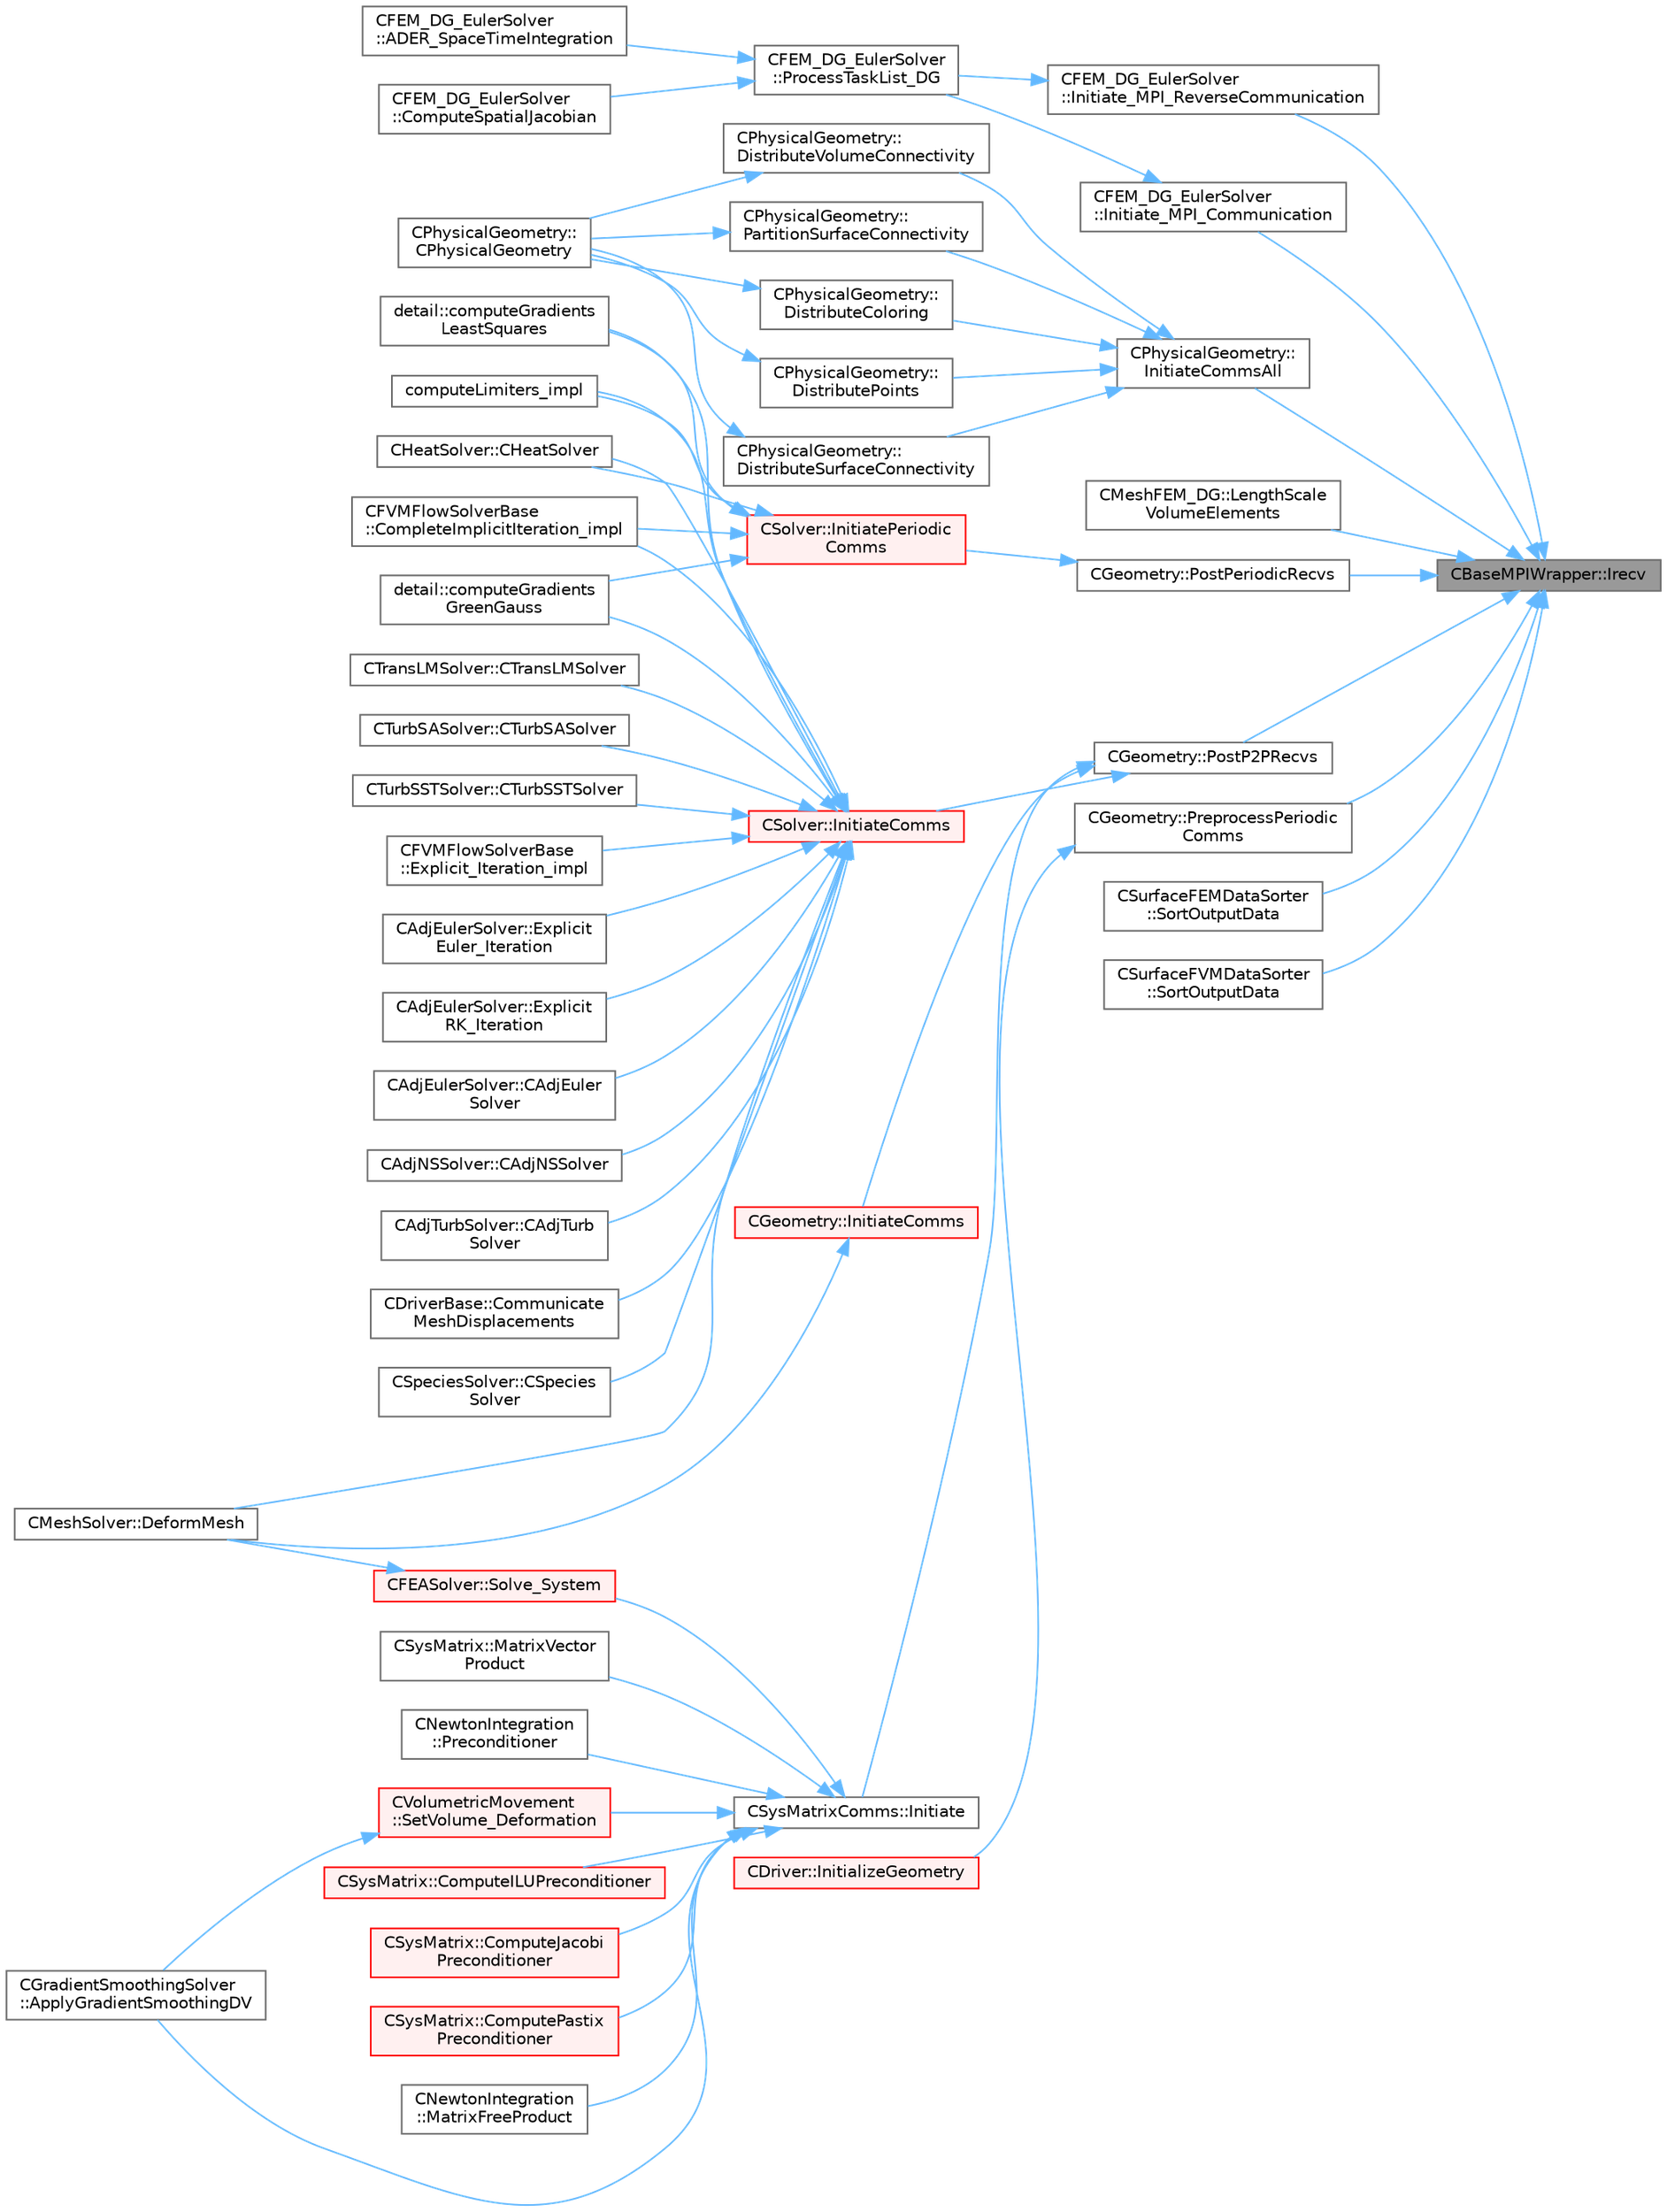 digraph "CBaseMPIWrapper::Irecv"
{
 // LATEX_PDF_SIZE
  bgcolor="transparent";
  edge [fontname=Helvetica,fontsize=10,labelfontname=Helvetica,labelfontsize=10];
  node [fontname=Helvetica,fontsize=10,shape=box,height=0.2,width=0.4];
  rankdir="RL";
  Node1 [id="Node000001",label="CBaseMPIWrapper::Irecv",height=0.2,width=0.4,color="gray40", fillcolor="grey60", style="filled", fontcolor="black",tooltip=" "];
  Node1 -> Node2 [id="edge1_Node000001_Node000002",dir="back",color="steelblue1",style="solid",tooltip=" "];
  Node2 [id="Node000002",label="CFEM_DG_EulerSolver\l::Initiate_MPI_Communication",height=0.2,width=0.4,color="grey40", fillcolor="white", style="filled",URL="$classCFEM__DG__EulerSolver.html#aef4dade05b74d3e36f5b2c91d0a6fa46",tooltip="Routine that initiates the non-blocking communication between ranks for the givem time level."];
  Node2 -> Node3 [id="edge2_Node000002_Node000003",dir="back",color="steelblue1",style="solid",tooltip=" "];
  Node3 [id="Node000003",label="CFEM_DG_EulerSolver\l::ProcessTaskList_DG",height=0.2,width=0.4,color="grey40", fillcolor="white", style="filled",URL="$classCFEM__DG__EulerSolver.html#ae807ca68b2d465020b63d617d54e339a",tooltip="Function, which processes the list of tasks to be executed by the DG solver."];
  Node3 -> Node4 [id="edge3_Node000003_Node000004",dir="back",color="steelblue1",style="solid",tooltip=" "];
  Node4 [id="Node000004",label="CFEM_DG_EulerSolver\l::ADER_SpaceTimeIntegration",height=0.2,width=0.4,color="grey40", fillcolor="white", style="filled",URL="$classCFEM__DG__EulerSolver.html#a0fe3772f40c29248f26fb08fa215af4e",tooltip="Function, to carry out the space time integration for ADER with time accurate local time stepping."];
  Node3 -> Node5 [id="edge4_Node000003_Node000005",dir="back",color="steelblue1",style="solid",tooltip=" "];
  Node5 [id="Node000005",label="CFEM_DG_EulerSolver\l::ComputeSpatialJacobian",height=0.2,width=0.4,color="grey40", fillcolor="white", style="filled",URL="$classCFEM__DG__EulerSolver.html#a370cb798d700bb080b52ec22834f78da",tooltip="Function, which controls the computation of the spatial Jacobian."];
  Node1 -> Node6 [id="edge5_Node000001_Node000006",dir="back",color="steelblue1",style="solid",tooltip=" "];
  Node6 [id="Node000006",label="CFEM_DG_EulerSolver\l::Initiate_MPI_ReverseCommunication",height=0.2,width=0.4,color="grey40", fillcolor="white", style="filled",URL="$classCFEM__DG__EulerSolver.html#a59148852103da2fb75a30e40f7ea4eb4",tooltip="Routine that initiates the reverse non-blocking communication between ranks."];
  Node6 -> Node3 [id="edge6_Node000006_Node000003",dir="back",color="steelblue1",style="solid",tooltip=" "];
  Node1 -> Node7 [id="edge7_Node000001_Node000007",dir="back",color="steelblue1",style="solid",tooltip=" "];
  Node7 [id="Node000007",label="CPhysicalGeometry::\lInitiateCommsAll",height=0.2,width=0.4,color="grey40", fillcolor="white", style="filled",URL="$classCPhysicalGeometry.html#a52f4041e9784f1165192417cf09387d2",tooltip="Routine to launch non-blocking sends and recvs amongst all processors."];
  Node7 -> Node8 [id="edge8_Node000007_Node000008",dir="back",color="steelblue1",style="solid",tooltip=" "];
  Node8 [id="Node000008",label="CPhysicalGeometry::\lDistributeColoring",height=0.2,width=0.4,color="grey40", fillcolor="white", style="filled",URL="$classCPhysicalGeometry.html#ae378288dab74085ca549a652369a6f76",tooltip="Distributes the coloring from ParMETIS so that each rank has complete information about the local gri..."];
  Node8 -> Node9 [id="edge9_Node000008_Node000009",dir="back",color="steelblue1",style="solid",tooltip=" "];
  Node9 [id="Node000009",label="CPhysicalGeometry::\lCPhysicalGeometry",height=0.2,width=0.4,color="grey40", fillcolor="white", style="filled",URL="$classCPhysicalGeometry.html#addad3f466423ba9243a396763d442f9a",tooltip="Accepts a geometry container holding a linearly partitioned grid with coloring performed by ParMETIS,..."];
  Node7 -> Node10 [id="edge10_Node000007_Node000010",dir="back",color="steelblue1",style="solid",tooltip=" "];
  Node10 [id="Node000010",label="CPhysicalGeometry::\lDistributePoints",height=0.2,width=0.4,color="grey40", fillcolor="white", style="filled",URL="$classCPhysicalGeometry.html#a34925ec2db6f388d2bd8bad6ad38a137",tooltip="Distribute the grid points, including ghost points, across all ranks based on a ParMETIS coloring."];
  Node10 -> Node9 [id="edge11_Node000010_Node000009",dir="back",color="steelblue1",style="solid",tooltip=" "];
  Node7 -> Node11 [id="edge12_Node000007_Node000011",dir="back",color="steelblue1",style="solid",tooltip=" "];
  Node11 [id="Node000011",label="CPhysicalGeometry::\lDistributeSurfaceConnectivity",height=0.2,width=0.4,color="grey40", fillcolor="white", style="filled",URL="$classCPhysicalGeometry.html#ab129d8da80848e89b8e97e309f4c1bc0",tooltip="Distribute the connectivity for a single surface element type in all markers across all ranks based o..."];
  Node11 -> Node9 [id="edge13_Node000011_Node000009",dir="back",color="steelblue1",style="solid",tooltip=" "];
  Node7 -> Node12 [id="edge14_Node000007_Node000012",dir="back",color="steelblue1",style="solid",tooltip=" "];
  Node12 [id="Node000012",label="CPhysicalGeometry::\lDistributeVolumeConnectivity",height=0.2,width=0.4,color="grey40", fillcolor="white", style="filled",URL="$classCPhysicalGeometry.html#a8d4cb42ae0466bac05c43aa9c12d9412",tooltip="Distribute the connectivity for a single volume element type across all ranks based on a ParMETIS col..."];
  Node12 -> Node9 [id="edge15_Node000012_Node000009",dir="back",color="steelblue1",style="solid",tooltip=" "];
  Node7 -> Node13 [id="edge16_Node000007_Node000013",dir="back",color="steelblue1",style="solid",tooltip=" "];
  Node13 [id="Node000013",label="CPhysicalGeometry::\lPartitionSurfaceConnectivity",height=0.2,width=0.4,color="grey40", fillcolor="white", style="filled",URL="$classCPhysicalGeometry.html#abb92b4ce2bf3bf4448180558a1dee85a",tooltip="Partition the marker connectivity held on the master rank according to a linear partitioning."];
  Node13 -> Node9 [id="edge17_Node000013_Node000009",dir="back",color="steelblue1",style="solid",tooltip=" "];
  Node1 -> Node14 [id="edge18_Node000001_Node000014",dir="back",color="steelblue1",style="solid",tooltip=" "];
  Node14 [id="Node000014",label="CMeshFEM_DG::LengthScale\lVolumeElements",height=0.2,width=0.4,color="grey40", fillcolor="white", style="filled",URL="$classCMeshFEM__DG.html#a35b7f0629dd61c88ca4dfbbda1c5e875",tooltip="Function, which computes a length scale of the volume elements."];
  Node1 -> Node15 [id="edge19_Node000001_Node000015",dir="back",color="steelblue1",style="solid",tooltip=" "];
  Node15 [id="Node000015",label="CGeometry::PostP2PRecvs",height=0.2,width=0.4,color="grey40", fillcolor="white", style="filled",URL="$classCGeometry.html#a0951357cde88070db559d6d2511a515d",tooltip="Routine to launch non-blocking recvs only for all point-to-point communication with neighboring parti..."];
  Node15 -> Node16 [id="edge20_Node000015_Node000016",dir="back",color="steelblue1",style="solid",tooltip=" "];
  Node16 [id="Node000016",label="CSysMatrixComms::Initiate",height=0.2,width=0.4,color="grey40", fillcolor="white", style="filled",URL="$structCSysMatrixComms.html#abaab86d2a9c3a43ef4ed2de79d4e905a",tooltip="Routine to load a vector quantity into the data structures for MPI point-to-point communication and t..."];
  Node16 -> Node17 [id="edge21_Node000016_Node000017",dir="back",color="steelblue1",style="solid",tooltip=" "];
  Node17 [id="Node000017",label="CGradientSmoothingSolver\l::ApplyGradientSmoothingDV",height=0.2,width=0.4,color="grey40", fillcolor="white", style="filled",URL="$classCGradientSmoothingSolver.html#a443fb04934697664cd7defae114e6ef4",tooltip="All steps required for smoothing the whole system on DV level in an iterative way."];
  Node16 -> Node18 [id="edge22_Node000016_Node000018",dir="back",color="steelblue1",style="solid",tooltip=" "];
  Node18 [id="Node000018",label="CSysMatrix::ComputeILUPreconditioner",height=0.2,width=0.4,color="red", fillcolor="#FFF0F0", style="filled",URL="$classCSysMatrix.html#a5f8beb6ce9ba7a0fc21b64c76a290cc6",tooltip="Multiply CSysVector by the preconditioner."];
  Node16 -> Node20 [id="edge23_Node000016_Node000020",dir="back",color="steelblue1",style="solid",tooltip=" "];
  Node20 [id="Node000020",label="CSysMatrix::ComputeJacobi\lPreconditioner",height=0.2,width=0.4,color="red", fillcolor="#FFF0F0", style="filled",URL="$classCSysMatrix.html#af8c53a14b7928dd959258e0235c33b2f",tooltip="Multiply CSysVector by the preconditioner."];
  Node16 -> Node22 [id="edge24_Node000016_Node000022",dir="back",color="steelblue1",style="solid",tooltip=" "];
  Node22 [id="Node000022",label="CSysMatrix::ComputePastix\lPreconditioner",height=0.2,width=0.4,color="red", fillcolor="#FFF0F0", style="filled",URL="$classCSysMatrix.html#a7012e3d084d285dab57634a6e8158fb8",tooltip="Apply the PaStiX factorization to CSysVec."];
  Node16 -> Node66 [id="edge25_Node000016_Node000066",dir="back",color="steelblue1",style="solid",tooltip=" "];
  Node66 [id="Node000066",label="CNewtonIntegration\l::MatrixFreeProduct",height=0.2,width=0.4,color="grey40", fillcolor="white", style="filled",URL="$classCNewtonIntegration.html#ae70c58a68a61016cf7109fbdf20b9a62",tooltip="Implementation of matrix-vector product with the real Jacobian of the nonlinear residuals."];
  Node16 -> Node67 [id="edge26_Node000016_Node000067",dir="back",color="steelblue1",style="solid",tooltip=" "];
  Node67 [id="Node000067",label="CSysMatrix::MatrixVector\lProduct",height=0.2,width=0.4,color="grey40", fillcolor="white", style="filled",URL="$classCSysMatrix.html#afcd4a4dd3ba3509c6785431e01f3c434",tooltip="Performs the product of a sparse matrix by a CSysVector."];
  Node16 -> Node68 [id="edge27_Node000016_Node000068",dir="back",color="steelblue1",style="solid",tooltip=" "];
  Node68 [id="Node000068",label="CNewtonIntegration\l::Preconditioner",height=0.2,width=0.4,color="grey40", fillcolor="white", style="filled",URL="$classCNewtonIntegration.html#a79013839512a0bfd866c2c0720e70014",tooltip="Wrapper for the preconditioner."];
  Node16 -> Node29 [id="edge28_Node000016_Node000029",dir="back",color="steelblue1",style="solid",tooltip=" "];
  Node29 [id="Node000029",label="CVolumetricMovement\l::SetVolume_Deformation",height=0.2,width=0.4,color="red", fillcolor="#FFF0F0", style="filled",URL="$classCVolumetricMovement.html#a96c9dadafe051a2479ef4ec4b51adb04",tooltip="Grid deformation using the spring analogy method."];
  Node29 -> Node17 [id="edge29_Node000029_Node000017",dir="back",color="steelblue1",style="solid",tooltip=" "];
  Node16 -> Node62 [id="edge30_Node000016_Node000062",dir="back",color="steelblue1",style="solid",tooltip=" "];
  Node62 [id="Node000062",label="CFEASolver::Solve_System",height=0.2,width=0.4,color="red", fillcolor="#FFF0F0", style="filled",URL="$classCFEASolver.html#a6ade985703d84b396bae1825a6d2a3e4",tooltip="Routine to solve the Jacobian-Residual linearized system."];
  Node62 -> Node64 [id="edge31_Node000062_Node000064",dir="back",color="steelblue1",style="solid",tooltip=" "];
  Node64 [id="Node000064",label="CMeshSolver::DeformMesh",height=0.2,width=0.4,color="grey40", fillcolor="white", style="filled",URL="$classCMeshSolver.html#a573e4ddd63b680f5705f402ec317820b",tooltip="Grid deformation using the linear elasticity equations."];
  Node15 -> Node69 [id="edge32_Node000015_Node000069",dir="back",color="steelblue1",style="solid",tooltip=" "];
  Node69 [id="Node000069",label="CSolver::InitiateComms",height=0.2,width=0.4,color="red", fillcolor="#FFF0F0", style="filled",URL="$classCSolver.html#a7c5c26e7f006b4bb7e93582d839cf09d",tooltip="Routine to load a solver quantity into the data structures for MPI point-to-point communication and t..."];
  Node69 -> Node70 [id="edge33_Node000069_Node000070",dir="back",color="steelblue1",style="solid",tooltip=" "];
  Node70 [id="Node000070",label="CAdjEulerSolver::CAdjEuler\lSolver",height=0.2,width=0.4,color="grey40", fillcolor="white", style="filled",URL="$classCAdjEulerSolver.html#a0a739888df9436d4707665d152a7af1a",tooltip=" "];
  Node69 -> Node71 [id="edge34_Node000069_Node000071",dir="back",color="steelblue1",style="solid",tooltip=" "];
  Node71 [id="Node000071",label="CAdjNSSolver::CAdjNSSolver",height=0.2,width=0.4,color="grey40", fillcolor="white", style="filled",URL="$classCAdjNSSolver.html#a323f1dc7c0b9fe00d1911eeeea365d46",tooltip=" "];
  Node69 -> Node72 [id="edge35_Node000069_Node000072",dir="back",color="steelblue1",style="solid",tooltip=" "];
  Node72 [id="Node000072",label="CAdjTurbSolver::CAdjTurb\lSolver",height=0.2,width=0.4,color="grey40", fillcolor="white", style="filled",URL="$classCAdjTurbSolver.html#a621bdae0b081f25a67425cc037cd90a2",tooltip=" "];
  Node69 -> Node73 [id="edge36_Node000069_Node000073",dir="back",color="steelblue1",style="solid",tooltip=" "];
  Node73 [id="Node000073",label="CHeatSolver::CHeatSolver",height=0.2,width=0.4,color="grey40", fillcolor="white", style="filled",URL="$classCHeatSolver.html#a89c9ece2b98a950e53f4ee9482968186",tooltip="Constructor of the class."];
  Node69 -> Node74 [id="edge37_Node000069_Node000074",dir="back",color="steelblue1",style="solid",tooltip=" "];
  Node74 [id="Node000074",label="CDriverBase::Communicate\lMeshDisplacements",height=0.2,width=0.4,color="grey40", fillcolor="white", style="filled",URL="$group__PySU2.html#ga28e8e41ab6223500b17b656779574d39",tooltip="Communicate the boundary mesh displacements."];
  Node69 -> Node75 [id="edge38_Node000069_Node000075",dir="back",color="steelblue1",style="solid",tooltip=" "];
  Node75 [id="Node000075",label="CFVMFlowSolverBase\l::CompleteImplicitIteration_impl",height=0.2,width=0.4,color="grey40", fillcolor="white", style="filled",URL="$classCFVMFlowSolverBase.html#a3eb0fbabf1ce42ccc0fe626473800e09",tooltip="Generic implementation to complete an implicit iteration, i.e. update the solution."];
  Node69 -> Node76 [id="edge39_Node000069_Node000076",dir="back",color="steelblue1",style="solid",tooltip=" "];
  Node76 [id="Node000076",label="detail::computeGradients\lGreenGauss",height=0.2,width=0.4,color="grey40", fillcolor="white", style="filled",URL="$group__FvmAlgos.html#ga031dfb21c1777c986ae93d716ec4568b",tooltip="Compute the gradient of a field using the Green-Gauss theorem."];
  Node69 -> Node77 [id="edge40_Node000069_Node000077",dir="back",color="steelblue1",style="solid",tooltip=" "];
  Node77 [id="Node000077",label="detail::computeGradients\lLeastSquares",height=0.2,width=0.4,color="grey40", fillcolor="white", style="filled",URL="$group__FvmAlgos.html#ga186a32bf8b211a50432fe55a6a608c21",tooltip="Compute the gradient of a field using inverse-distance-weighted or unweighted Least-Squares approxima..."];
  Node69 -> Node78 [id="edge41_Node000069_Node000078",dir="back",color="steelblue1",style="solid",tooltip=" "];
  Node78 [id="Node000078",label="computeLimiters_impl",height=0.2,width=0.4,color="grey40", fillcolor="white", style="filled",URL="$group__FvmAlgos.html#ga4639562695f9dc19f098e6d00fcacde1",tooltip="Generic limiter computation for methods based on one limiter value per point (as opposed to one per e..."];
  Node69 -> Node79 [id="edge42_Node000069_Node000079",dir="back",color="steelblue1",style="solid",tooltip=" "];
  Node79 [id="Node000079",label="CSpeciesSolver::CSpecies\lSolver",height=0.2,width=0.4,color="grey40", fillcolor="white", style="filled",URL="$classCSpeciesSolver.html#a3a7863355bb316fe760afeb1db4ca66c",tooltip="Constructor of the class."];
  Node69 -> Node80 [id="edge43_Node000069_Node000080",dir="back",color="steelblue1",style="solid",tooltip=" "];
  Node80 [id="Node000080",label="CTransLMSolver::CTransLMSolver",height=0.2,width=0.4,color="grey40", fillcolor="white", style="filled",URL="$classCTransLMSolver.html#a20abc5682fb22268537da1eac0abf24d",tooltip=" "];
  Node69 -> Node81 [id="edge44_Node000069_Node000081",dir="back",color="steelblue1",style="solid",tooltip=" "];
  Node81 [id="Node000081",label="CTurbSASolver::CTurbSASolver",height=0.2,width=0.4,color="grey40", fillcolor="white", style="filled",URL="$classCTurbSASolver.html#a06a8b09d1563dd48f364ff6e97c25cd8",tooltip="Constructor."];
  Node69 -> Node82 [id="edge45_Node000069_Node000082",dir="back",color="steelblue1",style="solid",tooltip=" "];
  Node82 [id="Node000082",label="CTurbSSTSolver::CTurbSSTSolver",height=0.2,width=0.4,color="grey40", fillcolor="white", style="filled",URL="$classCTurbSSTSolver.html#a84beba65418c7c2ca4f4843b989b360a",tooltip="Constructor."];
  Node69 -> Node64 [id="edge46_Node000069_Node000064",dir="back",color="steelblue1",style="solid",tooltip=" "];
  Node69 -> Node83 [id="edge47_Node000069_Node000083",dir="back",color="steelblue1",style="solid",tooltip=" "];
  Node83 [id="Node000083",label="CFVMFlowSolverBase\l::Explicit_Iteration_impl",height=0.2,width=0.4,color="grey40", fillcolor="white", style="filled",URL="$classCFVMFlowSolverBase.html#ac30c9255150f29da2915a85264a1676c",tooltip="Generic implementation of explicit iterations with a preconditioner."];
  Node69 -> Node84 [id="edge48_Node000069_Node000084",dir="back",color="steelblue1",style="solid",tooltip=" "];
  Node84 [id="Node000084",label="CAdjEulerSolver::Explicit\lEuler_Iteration",height=0.2,width=0.4,color="grey40", fillcolor="white", style="filled",URL="$classCAdjEulerSolver.html#ac6851acd72ffdbf5299680d5d92e065e",tooltip="Update the solution using a explicit Euler scheme."];
  Node69 -> Node85 [id="edge49_Node000069_Node000085",dir="back",color="steelblue1",style="solid",tooltip=" "];
  Node85 [id="Node000085",label="CAdjEulerSolver::Explicit\lRK_Iteration",height=0.2,width=0.4,color="grey40", fillcolor="white", style="filled",URL="$classCAdjEulerSolver.html#a853b9218167a682db73ca73c0fccc2cc",tooltip="Update the solution using a Runge-Kutta strategy."];
  Node15 -> Node119 [id="edge50_Node000015_Node000119",dir="back",color="steelblue1",style="solid",tooltip=" "];
  Node119 [id="Node000119",label="CGeometry::InitiateComms",height=0.2,width=0.4,color="red", fillcolor="#FFF0F0", style="filled",URL="$classCGeometry.html#a40ce655ee42332e9bbfd25282b9100d6",tooltip="Routine to load a geometric quantity into the data structures for MPI point-to-point communication an..."];
  Node119 -> Node64 [id="edge51_Node000119_Node000064",dir="back",color="steelblue1",style="solid",tooltip=" "];
  Node1 -> Node129 [id="edge52_Node000001_Node000129",dir="back",color="steelblue1",style="solid",tooltip=" "];
  Node129 [id="Node000129",label="CGeometry::PostPeriodicRecvs",height=0.2,width=0.4,color="grey40", fillcolor="white", style="filled",URL="$classCGeometry.html#a60a44b5d0d4261cf6f420ccfc91757e3",tooltip="Routine to launch non-blocking recvs only for all periodic communication with neighboring partitions."];
  Node129 -> Node130 [id="edge53_Node000129_Node000130",dir="back",color="steelblue1",style="solid",tooltip=" "];
  Node130 [id="Node000130",label="CSolver::InitiatePeriodic\lComms",height=0.2,width=0.4,color="red", fillcolor="#FFF0F0", style="filled",URL="$classCSolver.html#a1a6e3eee698f471925178d422a0c3724",tooltip="Routine to load a solver quantity into the data structures for MPI periodic communication and to laun..."];
  Node130 -> Node73 [id="edge54_Node000130_Node000073",dir="back",color="steelblue1",style="solid",tooltip=" "];
  Node130 -> Node75 [id="edge55_Node000130_Node000075",dir="back",color="steelblue1",style="solid",tooltip=" "];
  Node130 -> Node76 [id="edge56_Node000130_Node000076",dir="back",color="steelblue1",style="solid",tooltip=" "];
  Node130 -> Node77 [id="edge57_Node000130_Node000077",dir="back",color="steelblue1",style="solid",tooltip=" "];
  Node130 -> Node78 [id="edge58_Node000130_Node000078",dir="back",color="steelblue1",style="solid",tooltip=" "];
  Node1 -> Node133 [id="edge59_Node000001_Node000133",dir="back",color="steelblue1",style="solid",tooltip=" "];
  Node133 [id="Node000133",label="CGeometry::PreprocessPeriodic\lComms",height=0.2,width=0.4,color="grey40", fillcolor="white", style="filled",URL="$classCGeometry.html#a7c4fd8aa54722efc3d52a7cb70485ecb",tooltip="Routine to set up persistent data structures for periodic communications."];
  Node133 -> Node121 [id="edge60_Node000133_Node000121",dir="back",color="steelblue1",style="solid",tooltip=" "];
  Node121 [id="Node000121",label="CDriver::InitializeGeometry",height=0.2,width=0.4,color="red", fillcolor="#FFF0F0", style="filled",URL="$classCDriver.html#a13e45636e813ccc36b5e4a42adb18d96",tooltip="Construction of the edge-based data structure and the multi-grid structure."];
  Node1 -> Node134 [id="edge61_Node000001_Node000134",dir="back",color="steelblue1",style="solid",tooltip=" "];
  Node134 [id="Node000134",label="CSurfaceFEMDataSorter\l::SortOutputData",height=0.2,width=0.4,color="grey40", fillcolor="white", style="filled",URL="$classCSurfaceFEMDataSorter.html#a780cb416bfb4aed7697a252887821020",tooltip="Sort the output data for each grid node into a linear partitioning across all processors."];
  Node1 -> Node135 [id="edge62_Node000001_Node000135",dir="back",color="steelblue1",style="solid",tooltip=" "];
  Node135 [id="Node000135",label="CSurfaceFVMDataSorter\l::SortOutputData",height=0.2,width=0.4,color="grey40", fillcolor="white", style="filled",URL="$classCSurfaceFVMDataSorter.html#a4b8538d5b9c3afd3633110881498405f",tooltip="Sort the output data for each grid node into a linear partitioning across all processors."];
}
